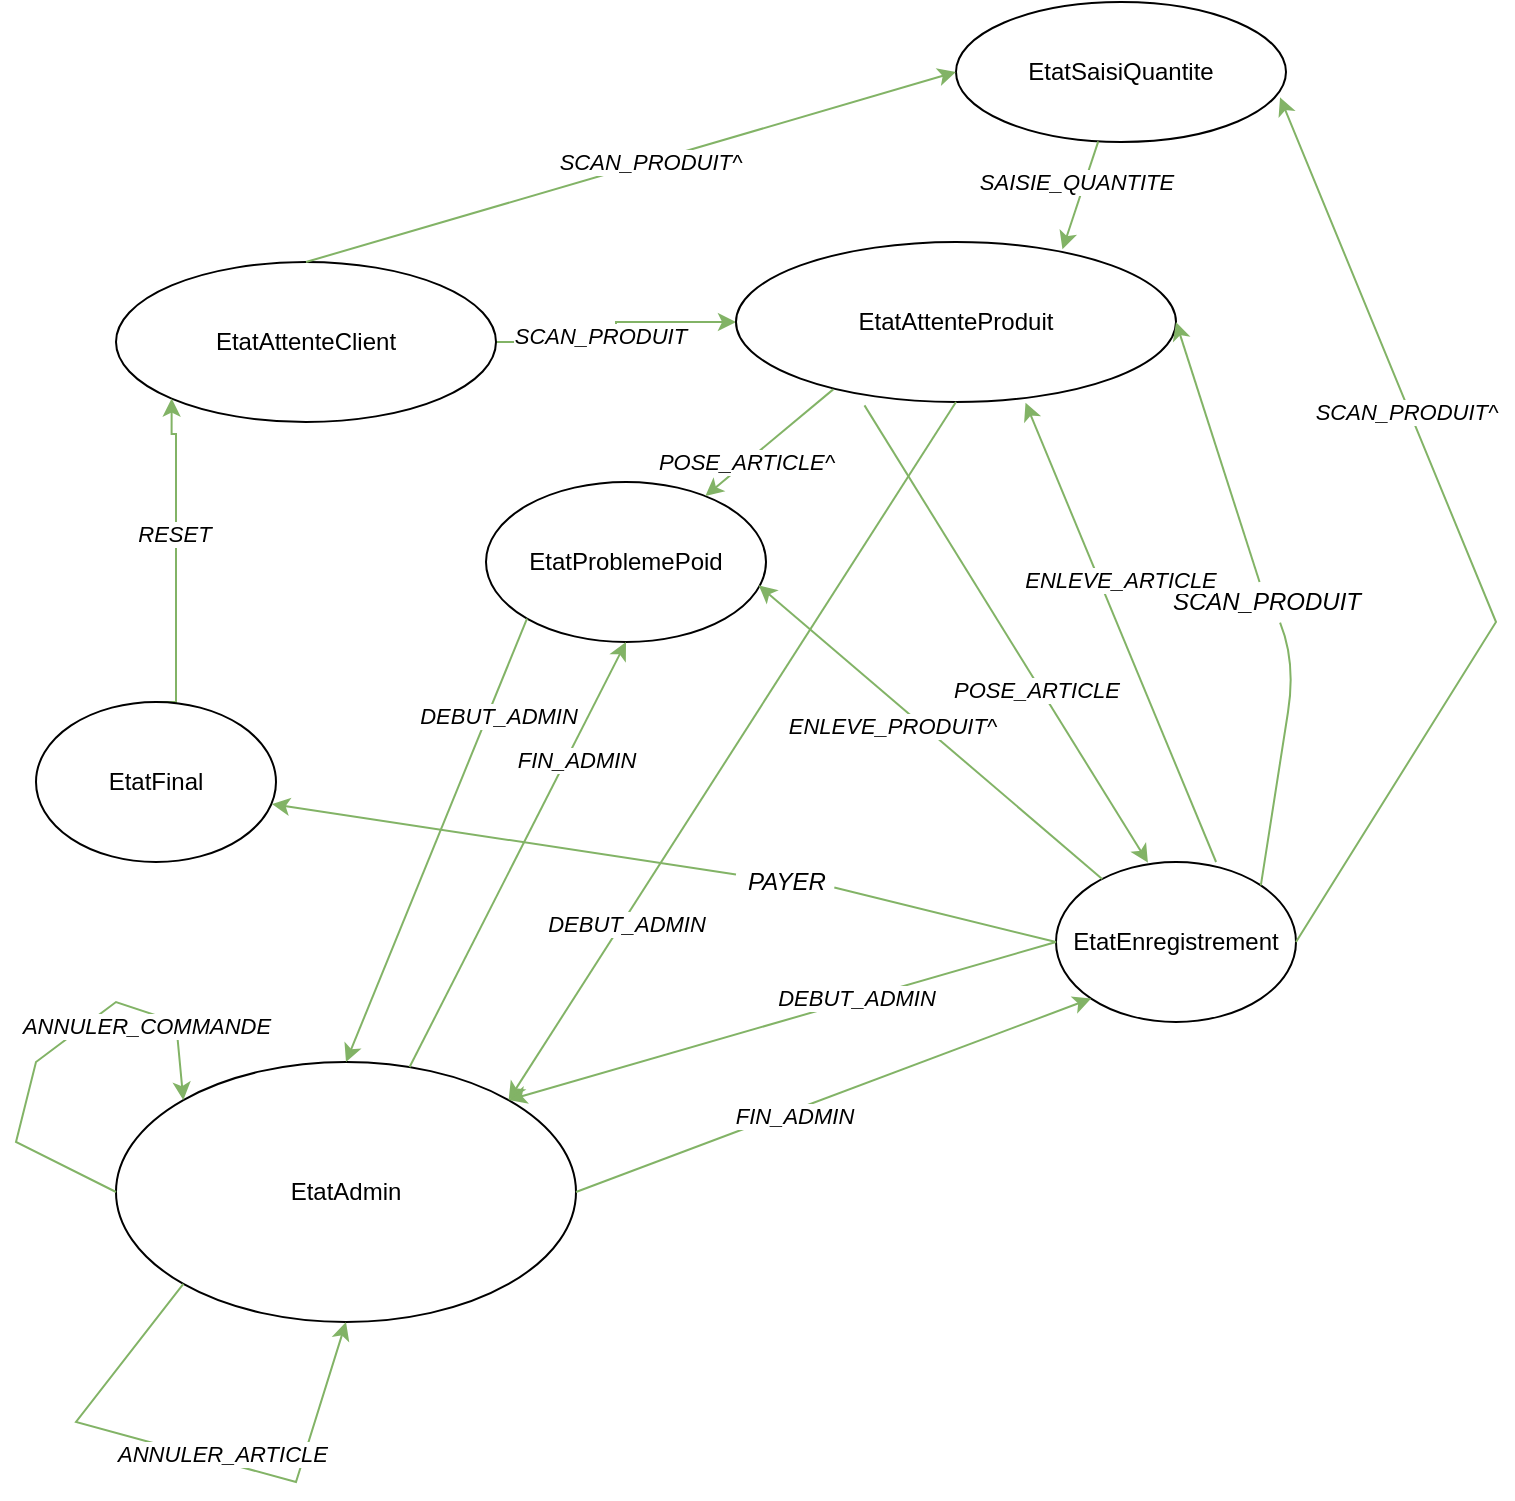 <mxfile version="21.1.1" type="github">
  <diagram id="autghe06MED7xF48abRV" name="Page-1">
    <mxGraphModel dx="1323" dy="1964" grid="1" gridSize="10" guides="1" tooltips="1" connect="1" arrows="1" fold="1" page="1" pageScale="1" pageWidth="827" pageHeight="1169" math="0" shadow="0">
      <root>
        <mxCell id="0" />
        <mxCell id="1" parent="0" />
        <mxCell id="SwxSvwiUy3ZBpfJo5GRu-11" style="edgeStyle=orthogonalEdgeStyle;rounded=0;orthogonalLoop=1;jettySize=auto;html=1;exitX=1;exitY=0.5;exitDx=0;exitDy=0;fillColor=#d5e8d4;strokeColor=#82b366;" parent="1" source="SwxSvwiUy3ZBpfJo5GRu-1" target="SwxSvwiUy3ZBpfJo5GRu-2" edge="1">
          <mxGeometry relative="1" as="geometry" />
        </mxCell>
        <mxCell id="DBfH7FKL9_jUQKkKiDcR-1" value="&lt;i&gt;SCAN_PRODUIT&lt;/i&gt;" style="edgeLabel;html=1;align=center;verticalAlign=middle;resizable=0;points=[];" parent="SwxSvwiUy3ZBpfJo5GRu-11" vertex="1" connectable="0">
          <mxGeometry x="-0.204" y="3" relative="1" as="geometry">
            <mxPoint as="offset" />
          </mxGeometry>
        </mxCell>
        <mxCell id="SwxSvwiUy3ZBpfJo5GRu-1" value="EtatAttenteClient" style="ellipse;whiteSpace=wrap;html=1;" parent="1" vertex="1">
          <mxGeometry x="80" y="120" width="190" height="80" as="geometry" />
        </mxCell>
        <mxCell id="SwxSvwiUy3ZBpfJo5GRu-2" value="EtatAttenteProduit" style="ellipse;whiteSpace=wrap;html=1;" parent="1" vertex="1">
          <mxGeometry x="390" y="110" width="220" height="80" as="geometry" />
        </mxCell>
        <mxCell id="SwxSvwiUy3ZBpfJo5GRu-3" value="EtatEnregistrement" style="ellipse;whiteSpace=wrap;html=1;" parent="1" vertex="1">
          <mxGeometry x="550" y="420" width="120" height="80" as="geometry" />
        </mxCell>
        <mxCell id="SwxSvwiUy3ZBpfJo5GRu-24" style="edgeStyle=orthogonalEdgeStyle;rounded=0;orthogonalLoop=1;jettySize=auto;html=1;exitX=0.5;exitY=0;exitDx=0;exitDy=0;entryX=0;entryY=1;entryDx=0;entryDy=0;fillColor=#d5e8d4;strokeColor=#82b366;" parent="1" source="SwxSvwiUy3ZBpfJo5GRu-4" target="SwxSvwiUy3ZBpfJo5GRu-1" edge="1">
          <mxGeometry relative="1" as="geometry">
            <Array as="points">
              <mxPoint x="110" y="340" />
              <mxPoint x="110" y="206" />
              <mxPoint x="108" y="206" />
            </Array>
          </mxGeometry>
        </mxCell>
        <mxCell id="SwxSvwiUy3ZBpfJo5GRu-25" value="&lt;i&gt;RESET&lt;/i&gt;" style="edgeLabel;html=1;align=center;verticalAlign=middle;resizable=0;points=[];" parent="SwxSvwiUy3ZBpfJo5GRu-24" vertex="1" connectable="0">
          <mxGeometry x="0.148" y="1" relative="1" as="geometry">
            <mxPoint as="offset" />
          </mxGeometry>
        </mxCell>
        <mxCell id="SwxSvwiUy3ZBpfJo5GRu-4" value="EtatFinal" style="ellipse;whiteSpace=wrap;html=1;" parent="1" vertex="1">
          <mxGeometry x="40" y="340" width="120" height="80" as="geometry" />
        </mxCell>
        <mxCell id="SwxSvwiUy3ZBpfJo5GRu-5" value="EtatProblemePoid" style="ellipse;whiteSpace=wrap;html=1;" parent="1" vertex="1">
          <mxGeometry x="265" y="230" width="140" height="80" as="geometry" />
        </mxCell>
        <mxCell id="SwxSvwiUy3ZBpfJo5GRu-8" value="" style="curved=1;endArrow=classic;html=1;rounded=0;entryX=1;entryY=0.5;entryDx=0;entryDy=0;startArrow=none;fillColor=#d5e8d4;strokeColor=#82b366;" parent="1" source="SwxSvwiUy3ZBpfJo5GRu-9" target="SwxSvwiUy3ZBpfJo5GRu-2" edge="1">
          <mxGeometry width="50" height="50" relative="1" as="geometry">
            <mxPoint x="590" y="400" as="sourcePoint" />
            <mxPoint x="640" y="350" as="targetPoint" />
            <Array as="points" />
          </mxGeometry>
        </mxCell>
        <mxCell id="SwxSvwiUy3ZBpfJo5GRu-10" value="" style="endArrow=classic;html=1;rounded=0;entryX=0.983;entryY=0.638;entryDx=0;entryDy=0;entryPerimeter=0;startArrow=none;fillColor=#d5e8d4;strokeColor=#82b366;" parent="1" source="SwxSvwiUy3ZBpfJo5GRu-12" target="SwxSvwiUy3ZBpfJo5GRu-4" edge="1">
          <mxGeometry width="50" height="50" relative="1" as="geometry">
            <mxPoint x="470" y="400" as="sourcePoint" />
            <mxPoint x="520" y="350" as="targetPoint" />
          </mxGeometry>
        </mxCell>
        <mxCell id="SwxSvwiUy3ZBpfJo5GRu-12" value="&lt;i&gt;PAYER&lt;/i&gt;" style="text;html=1;align=center;verticalAlign=middle;resizable=0;points=[];autosize=1;strokeColor=none;fillColor=none;" parent="1" vertex="1">
          <mxGeometry x="390" y="420" width="50" height="20" as="geometry" />
        </mxCell>
        <mxCell id="SwxSvwiUy3ZBpfJo5GRu-13" value="" style="endArrow=none;html=1;rounded=0;entryX=0.983;entryY=0.638;entryDx=0;entryDy=0;entryPerimeter=0;fillColor=#d5e8d4;strokeColor=#82b366;exitX=0;exitY=0.5;exitDx=0;exitDy=0;" parent="1" target="SwxSvwiUy3ZBpfJo5GRu-12" edge="1" source="SwxSvwiUy3ZBpfJo5GRu-3">
          <mxGeometry width="50" height="50" relative="1" as="geometry">
            <mxPoint x="470" y="400" as="sourcePoint" />
            <mxPoint x="197.96" y="401.04" as="targetPoint" />
          </mxGeometry>
        </mxCell>
        <mxCell id="SwxSvwiUy3ZBpfJo5GRu-9" value="&lt;span&gt;SCAN_PRODUIT&lt;/span&gt;" style="text;html=1;align=center;verticalAlign=middle;resizable=0;points=[];autosize=1;strokeColor=none;fillColor=none;fontStyle=2" parent="1" vertex="1">
          <mxGeometry x="600" y="280" width="110" height="20" as="geometry" />
        </mxCell>
        <mxCell id="SwxSvwiUy3ZBpfJo5GRu-14" value="" style="curved=1;endArrow=none;html=1;rounded=0;entryX=0.564;entryY=1.017;entryDx=0;entryDy=0;entryPerimeter=0;fillColor=#d5e8d4;strokeColor=#82b366;exitX=1;exitY=0;exitDx=0;exitDy=0;" parent="1" target="SwxSvwiUy3ZBpfJo5GRu-9" edge="1" source="SwxSvwiUy3ZBpfJo5GRu-3">
          <mxGeometry width="50" height="50" relative="1" as="geometry">
            <mxPoint x="590" y="400" as="sourcePoint" />
            <mxPoint x="610" y="200" as="targetPoint" />
            <Array as="points">
              <mxPoint x="662" y="370" />
              <mxPoint x="670" y="320" />
            </Array>
          </mxGeometry>
        </mxCell>
        <mxCell id="SwxSvwiUy3ZBpfJo5GRu-15" value="" style="endArrow=classic;html=1;rounded=0;exitX=0.221;exitY=0.921;exitDx=0;exitDy=0;exitPerimeter=0;fillColor=#d5e8d4;strokeColor=#82b366;" parent="1" source="SwxSvwiUy3ZBpfJo5GRu-2" target="SwxSvwiUy3ZBpfJo5GRu-5" edge="1">
          <mxGeometry width="50" height="50" relative="1" as="geometry">
            <mxPoint x="380" y="270" as="sourcePoint" />
            <mxPoint x="430" y="220" as="targetPoint" />
          </mxGeometry>
        </mxCell>
        <mxCell id="SwxSvwiUy3ZBpfJo5GRu-21" value="POSE_ARTICLE^" style="edgeLabel;html=1;align=center;verticalAlign=middle;resizable=0;points=[];fontStyle=2" parent="SwxSvwiUy3ZBpfJo5GRu-15" vertex="1" connectable="0">
          <mxGeometry x="0.356" relative="1" as="geometry">
            <mxPoint as="offset" />
          </mxGeometry>
        </mxCell>
        <mxCell id="SwxSvwiUy3ZBpfJo5GRu-16" value="" style="endArrow=classic;html=1;rounded=0;exitX=0.292;exitY=1.021;exitDx=0;exitDy=0;exitPerimeter=0;entryX=0.383;entryY=0.004;entryDx=0;entryDy=0;entryPerimeter=0;fillColor=#d5e8d4;strokeColor=#82b366;" parent="1" source="SwxSvwiUy3ZBpfJo5GRu-2" target="SwxSvwiUy3ZBpfJo5GRu-3" edge="1">
          <mxGeometry width="50" height="50" relative="1" as="geometry">
            <mxPoint x="380" y="270" as="sourcePoint" />
            <mxPoint x="430" y="220" as="targetPoint" />
            <Array as="points" />
          </mxGeometry>
        </mxCell>
        <mxCell id="SwxSvwiUy3ZBpfJo5GRu-20" value="POSE_ARTICLE" style="edgeLabel;html=1;align=center;verticalAlign=middle;resizable=0;points=[];fontStyle=2" parent="SwxSvwiUy3ZBpfJo5GRu-16" vertex="1" connectable="0">
          <mxGeometry x="0.231" y="-2" relative="1" as="geometry">
            <mxPoint as="offset" />
          </mxGeometry>
        </mxCell>
        <mxCell id="SwxSvwiUy3ZBpfJo5GRu-17" value="" style="endArrow=classic;html=1;rounded=0;entryX=0.974;entryY=0.646;entryDx=0;entryDy=0;entryPerimeter=0;fillColor=#d5e8d4;strokeColor=#82b366;" parent="1" source="SwxSvwiUy3ZBpfJo5GRu-3" target="SwxSvwiUy3ZBpfJo5GRu-5" edge="1">
          <mxGeometry width="50" height="50" relative="1" as="geometry">
            <mxPoint x="380" y="270" as="sourcePoint" />
            <mxPoint x="430" y="220" as="targetPoint" />
          </mxGeometry>
        </mxCell>
        <mxCell id="SwxSvwiUy3ZBpfJo5GRu-22" value="ENLEVE_PRODUIT^" style="edgeLabel;html=1;align=center;verticalAlign=middle;resizable=0;points=[];fontStyle=2" parent="SwxSvwiUy3ZBpfJo5GRu-17" vertex="1" connectable="0">
          <mxGeometry x="0.282" y="3" relative="1" as="geometry">
            <mxPoint x="7" y="15" as="offset" />
          </mxGeometry>
        </mxCell>
        <mxCell id="SwxSvwiUy3ZBpfJo5GRu-18" value="" style="endArrow=classic;html=1;rounded=0;entryX=0.658;entryY=1.004;entryDx=0;entryDy=0;exitX=0.667;exitY=0;exitDx=0;exitDy=0;exitPerimeter=0;entryPerimeter=0;fillColor=#d5e8d4;strokeColor=#82b366;" parent="1" source="SwxSvwiUy3ZBpfJo5GRu-3" target="SwxSvwiUy3ZBpfJo5GRu-2" edge="1">
          <mxGeometry width="50" height="50" relative="1" as="geometry">
            <mxPoint x="380" y="270" as="sourcePoint" />
            <mxPoint x="430" y="220" as="targetPoint" />
          </mxGeometry>
        </mxCell>
        <mxCell id="SwxSvwiUy3ZBpfJo5GRu-19" value="ENLEVE_ARTICLE" style="edgeLabel;html=1;align=center;verticalAlign=middle;resizable=0;points=[];fontStyle=2" parent="SwxSvwiUy3ZBpfJo5GRu-18" vertex="1" connectable="0">
          <mxGeometry x="0.243" y="4" relative="1" as="geometry">
            <mxPoint x="15" as="offset" />
          </mxGeometry>
        </mxCell>
        <mxCell id="DBfH7FKL9_jUQKkKiDcR-2" value="EtatSaisiQuantite" style="ellipse;whiteSpace=wrap;html=1;" parent="1" vertex="1">
          <mxGeometry x="500" y="-10" width="165" height="70" as="geometry" />
        </mxCell>
        <mxCell id="DBfH7FKL9_jUQKkKiDcR-3" value="" style="endArrow=classic;html=1;rounded=0;entryX=0;entryY=0.5;entryDx=0;entryDy=0;exitX=0.5;exitY=0;exitDx=0;exitDy=0;fillColor=#d5e8d4;strokeColor=#82b366;" parent="1" source="SwxSvwiUy3ZBpfJo5GRu-1" target="DBfH7FKL9_jUQKkKiDcR-2" edge="1">
          <mxGeometry width="50" height="50" relative="1" as="geometry">
            <mxPoint x="220" y="110" as="sourcePoint" />
            <mxPoint x="270" y="60" as="targetPoint" />
          </mxGeometry>
        </mxCell>
        <mxCell id="DBfH7FKL9_jUQKkKiDcR-8" value="&lt;i&gt;SCAN_PRODUIT^&lt;br&gt;&lt;/i&gt;" style="edgeLabel;html=1;align=center;verticalAlign=middle;resizable=0;points=[];" parent="DBfH7FKL9_jUQKkKiDcR-3" vertex="1" connectable="0">
          <mxGeometry x="0.055" relative="1" as="geometry">
            <mxPoint as="offset" />
          </mxGeometry>
        </mxCell>
        <mxCell id="DBfH7FKL9_jUQKkKiDcR-9" value="" style="endArrow=classic;html=1;rounded=0;entryX=0.982;entryY=0.681;entryDx=0;entryDy=0;entryPerimeter=0;exitX=1;exitY=0.5;exitDx=0;exitDy=0;fillColor=#d5e8d4;strokeColor=#82b366;" parent="1" source="SwxSvwiUy3ZBpfJo5GRu-3" target="DBfH7FKL9_jUQKkKiDcR-2" edge="1">
          <mxGeometry width="50" height="50" relative="1" as="geometry">
            <mxPoint x="380" y="280" as="sourcePoint" />
            <mxPoint x="430" y="230" as="targetPoint" />
            <Array as="points">
              <mxPoint x="770" y="300" />
            </Array>
          </mxGeometry>
        </mxCell>
        <mxCell id="DBfH7FKL9_jUQKkKiDcR-10" value="&lt;i&gt;SCAN_PRODUIT^&lt;br&gt;&lt;/i&gt;" style="edgeLabel;html=1;align=center;verticalAlign=middle;resizable=0;points=[];" parent="DBfH7FKL9_jUQKkKiDcR-9" vertex="1" connectable="0">
          <mxGeometry x="0.286" y="2" relative="1" as="geometry">
            <mxPoint as="offset" />
          </mxGeometry>
        </mxCell>
        <mxCell id="DBfH7FKL9_jUQKkKiDcR-11" value="" style="endArrow=classic;html=1;rounded=0;entryX=0.742;entryY=0.046;entryDx=0;entryDy=0;entryPerimeter=0;fillColor=#d5e8d4;strokeColor=#82b366;" parent="1" source="DBfH7FKL9_jUQKkKiDcR-2" target="SwxSvwiUy3ZBpfJo5GRu-2" edge="1">
          <mxGeometry width="50" height="50" relative="1" as="geometry">
            <mxPoint x="380" y="280" as="sourcePoint" />
            <mxPoint x="430" y="230" as="targetPoint" />
          </mxGeometry>
        </mxCell>
        <mxCell id="DBfH7FKL9_jUQKkKiDcR-12" value="&lt;i&gt;SAISIE_QUANTITE&lt;/i&gt;" style="edgeLabel;html=1;align=center;verticalAlign=middle;resizable=0;points=[];" parent="DBfH7FKL9_jUQKkKiDcR-11" vertex="1" connectable="0">
          <mxGeometry x="-0.417" y="1" relative="1" as="geometry">
            <mxPoint x="-7" y="4" as="offset" />
          </mxGeometry>
        </mxCell>
        <mxCell id="WxZkkEmCmvQjuG0S0Ve5-2" value="EtatAdmin" style="ellipse;whiteSpace=wrap;html=1;" vertex="1" parent="1">
          <mxGeometry x="80" y="520" width="230" height="130" as="geometry" />
        </mxCell>
        <mxCell id="WxZkkEmCmvQjuG0S0Ve5-5" value="" style="endArrow=classic;html=1;rounded=0;exitX=0;exitY=0.5;exitDx=0;exitDy=0;entryX=1;entryY=0;entryDx=0;entryDy=0;fillColor=#d5e8d4;strokeColor=#82b366;" edge="1" parent="1" source="SwxSvwiUy3ZBpfJo5GRu-3" target="WxZkkEmCmvQjuG0S0Ve5-2">
          <mxGeometry width="50" height="50" relative="1" as="geometry">
            <mxPoint x="322.426" y="701.716" as="sourcePoint" />
            <mxPoint x="430" y="310" as="targetPoint" />
          </mxGeometry>
        </mxCell>
        <mxCell id="WxZkkEmCmvQjuG0S0Ve5-6" value="&lt;i&gt;DEBUT_ADMIN&lt;/i&gt;" style="edgeLabel;html=1;align=center;verticalAlign=middle;resizable=0;points=[];" vertex="1" connectable="0" parent="WxZkkEmCmvQjuG0S0Ve5-5">
          <mxGeometry x="-0.269" y="-1" relative="1" as="geometry">
            <mxPoint as="offset" />
          </mxGeometry>
        </mxCell>
        <mxCell id="WxZkkEmCmvQjuG0S0Ve5-7" value="" style="endArrow=classic;html=1;rounded=0;entryX=0;entryY=1;entryDx=0;entryDy=0;exitX=1;exitY=0.5;exitDx=0;exitDy=0;fillColor=#d5e8d4;strokeColor=#82b366;" edge="1" parent="1" source="WxZkkEmCmvQjuG0S0Ve5-2" target="SwxSvwiUy3ZBpfJo5GRu-3">
          <mxGeometry width="50" height="50" relative="1" as="geometry">
            <mxPoint x="380" y="360" as="sourcePoint" />
            <mxPoint x="430" y="310" as="targetPoint" />
          </mxGeometry>
        </mxCell>
        <mxCell id="WxZkkEmCmvQjuG0S0Ve5-8" value="&lt;i&gt;FIN_ADMIN&lt;/i&gt;" style="edgeLabel;html=1;align=center;verticalAlign=middle;resizable=0;points=[];" vertex="1" connectable="0" parent="WxZkkEmCmvQjuG0S0Ve5-7">
          <mxGeometry x="-0.162" y="-3" relative="1" as="geometry">
            <mxPoint as="offset" />
          </mxGeometry>
        </mxCell>
        <mxCell id="WxZkkEmCmvQjuG0S0Ve5-11" value="" style="endArrow=classic;html=1;rounded=0;entryX=0;entryY=0;entryDx=0;entryDy=0;exitX=0;exitY=0.5;exitDx=0;exitDy=0;fillColor=#d5e8d4;strokeColor=#82b366;" edge="1" parent="1" source="WxZkkEmCmvQjuG0S0Ve5-2" target="WxZkkEmCmvQjuG0S0Ve5-2">
          <mxGeometry width="50" height="50" relative="1" as="geometry">
            <mxPoint x="380" y="360" as="sourcePoint" />
            <mxPoint x="430" y="310" as="targetPoint" />
            <Array as="points">
              <mxPoint x="30" y="560" />
              <mxPoint x="40" y="520" />
              <mxPoint x="80" y="490" />
              <mxPoint x="110" y="500" />
            </Array>
          </mxGeometry>
        </mxCell>
        <mxCell id="WxZkkEmCmvQjuG0S0Ve5-12" value="&lt;i&gt;ANNULER_COMMANDE&lt;/i&gt;" style="edgeLabel;html=1;align=center;verticalAlign=middle;resizable=0;points=[];" vertex="1" connectable="0" parent="WxZkkEmCmvQjuG0S0Ve5-11">
          <mxGeometry x="0.513" y="-6" relative="1" as="geometry">
            <mxPoint as="offset" />
          </mxGeometry>
        </mxCell>
        <mxCell id="WxZkkEmCmvQjuG0S0Ve5-13" value="" style="endArrow=classic;html=1;rounded=0;entryX=0.5;entryY=1;entryDx=0;entryDy=0;fillColor=#d5e8d4;strokeColor=#82b366;" edge="1" parent="1" source="WxZkkEmCmvQjuG0S0Ve5-2" target="SwxSvwiUy3ZBpfJo5GRu-5">
          <mxGeometry width="50" height="50" relative="1" as="geometry">
            <mxPoint x="440" y="410" as="sourcePoint" />
            <mxPoint x="490" y="360" as="targetPoint" />
          </mxGeometry>
        </mxCell>
        <mxCell id="WxZkkEmCmvQjuG0S0Ve5-14" value="&lt;i&gt;FIN_ADMIN&lt;/i&gt;" style="edgeLabel;html=1;align=center;verticalAlign=middle;resizable=0;points=[];" vertex="1" connectable="0" parent="WxZkkEmCmvQjuG0S0Ve5-13">
          <mxGeometry x="0.471" y="-4" relative="1" as="geometry">
            <mxPoint y="1" as="offset" />
          </mxGeometry>
        </mxCell>
        <mxCell id="WxZkkEmCmvQjuG0S0Ve5-15" value="" style="endArrow=classic;html=1;rounded=0;entryX=1;entryY=0;entryDx=0;entryDy=0;exitX=0.5;exitY=1;exitDx=0;exitDy=0;fillColor=#d5e8d4;strokeColor=#82b366;" edge="1" parent="1" source="SwxSvwiUy3ZBpfJo5GRu-2" target="WxZkkEmCmvQjuG0S0Ve5-2">
          <mxGeometry width="50" height="50" relative="1" as="geometry">
            <mxPoint x="440" y="410" as="sourcePoint" />
            <mxPoint x="490" y="360" as="targetPoint" />
          </mxGeometry>
        </mxCell>
        <mxCell id="WxZkkEmCmvQjuG0S0Ve5-16" value="&lt;i&gt;DEBUT_ADMIN&lt;/i&gt;" style="edgeLabel;html=1;align=center;verticalAlign=middle;resizable=0;points=[];" vertex="1" connectable="0" parent="WxZkkEmCmvQjuG0S0Ve5-15">
          <mxGeometry x="-0.498" y="4" relative="1" as="geometry">
            <mxPoint x="-113" y="171" as="offset" />
          </mxGeometry>
        </mxCell>
        <mxCell id="WxZkkEmCmvQjuG0S0Ve5-18" value="" style="endArrow=classic;html=1;rounded=0;entryX=0.5;entryY=0;entryDx=0;entryDy=0;exitX=0;exitY=1;exitDx=0;exitDy=0;fillColor=#d5e8d4;strokeColor=#82b366;" edge="1" parent="1" source="SwxSvwiUy3ZBpfJo5GRu-5" target="WxZkkEmCmvQjuG0S0Ve5-2">
          <mxGeometry width="50" height="50" relative="1" as="geometry">
            <mxPoint x="440" y="410" as="sourcePoint" />
            <mxPoint x="490" y="360" as="targetPoint" />
          </mxGeometry>
        </mxCell>
        <mxCell id="WxZkkEmCmvQjuG0S0Ve5-19" value="&lt;i&gt;DEBUT_ADMIN&lt;/i&gt;" style="edgeLabel;html=1;align=center;verticalAlign=middle;resizable=0;points=[];" vertex="1" connectable="0" parent="WxZkkEmCmvQjuG0S0Ve5-18">
          <mxGeometry x="-0.576" y="5" relative="1" as="geometry">
            <mxPoint y="-1" as="offset" />
          </mxGeometry>
        </mxCell>
        <mxCell id="WxZkkEmCmvQjuG0S0Ve5-20" value="" style="endArrow=classic;html=1;rounded=0;entryX=0.5;entryY=1;entryDx=0;entryDy=0;exitX=0;exitY=1;exitDx=0;exitDy=0;fillColor=#d5e8d4;strokeColor=#82b366;" edge="1" parent="1" source="WxZkkEmCmvQjuG0S0Ve5-2" target="WxZkkEmCmvQjuG0S0Ve5-2">
          <mxGeometry width="50" height="50" relative="1" as="geometry">
            <mxPoint x="440" y="410" as="sourcePoint" />
            <mxPoint x="490" y="360" as="targetPoint" />
            <Array as="points">
              <mxPoint x="60" y="700" />
              <mxPoint x="170" y="730" />
            </Array>
          </mxGeometry>
        </mxCell>
        <mxCell id="WxZkkEmCmvQjuG0S0Ve5-21" value="&lt;i&gt;ANNULER_ARTICLE&lt;/i&gt;" style="edgeLabel;html=1;align=center;verticalAlign=middle;resizable=0;points=[];" vertex="1" connectable="0" parent="WxZkkEmCmvQjuG0S0Ve5-20">
          <mxGeometry x="0.133" y="4" relative="1" as="geometry">
            <mxPoint as="offset" />
          </mxGeometry>
        </mxCell>
      </root>
    </mxGraphModel>
  </diagram>
</mxfile>
